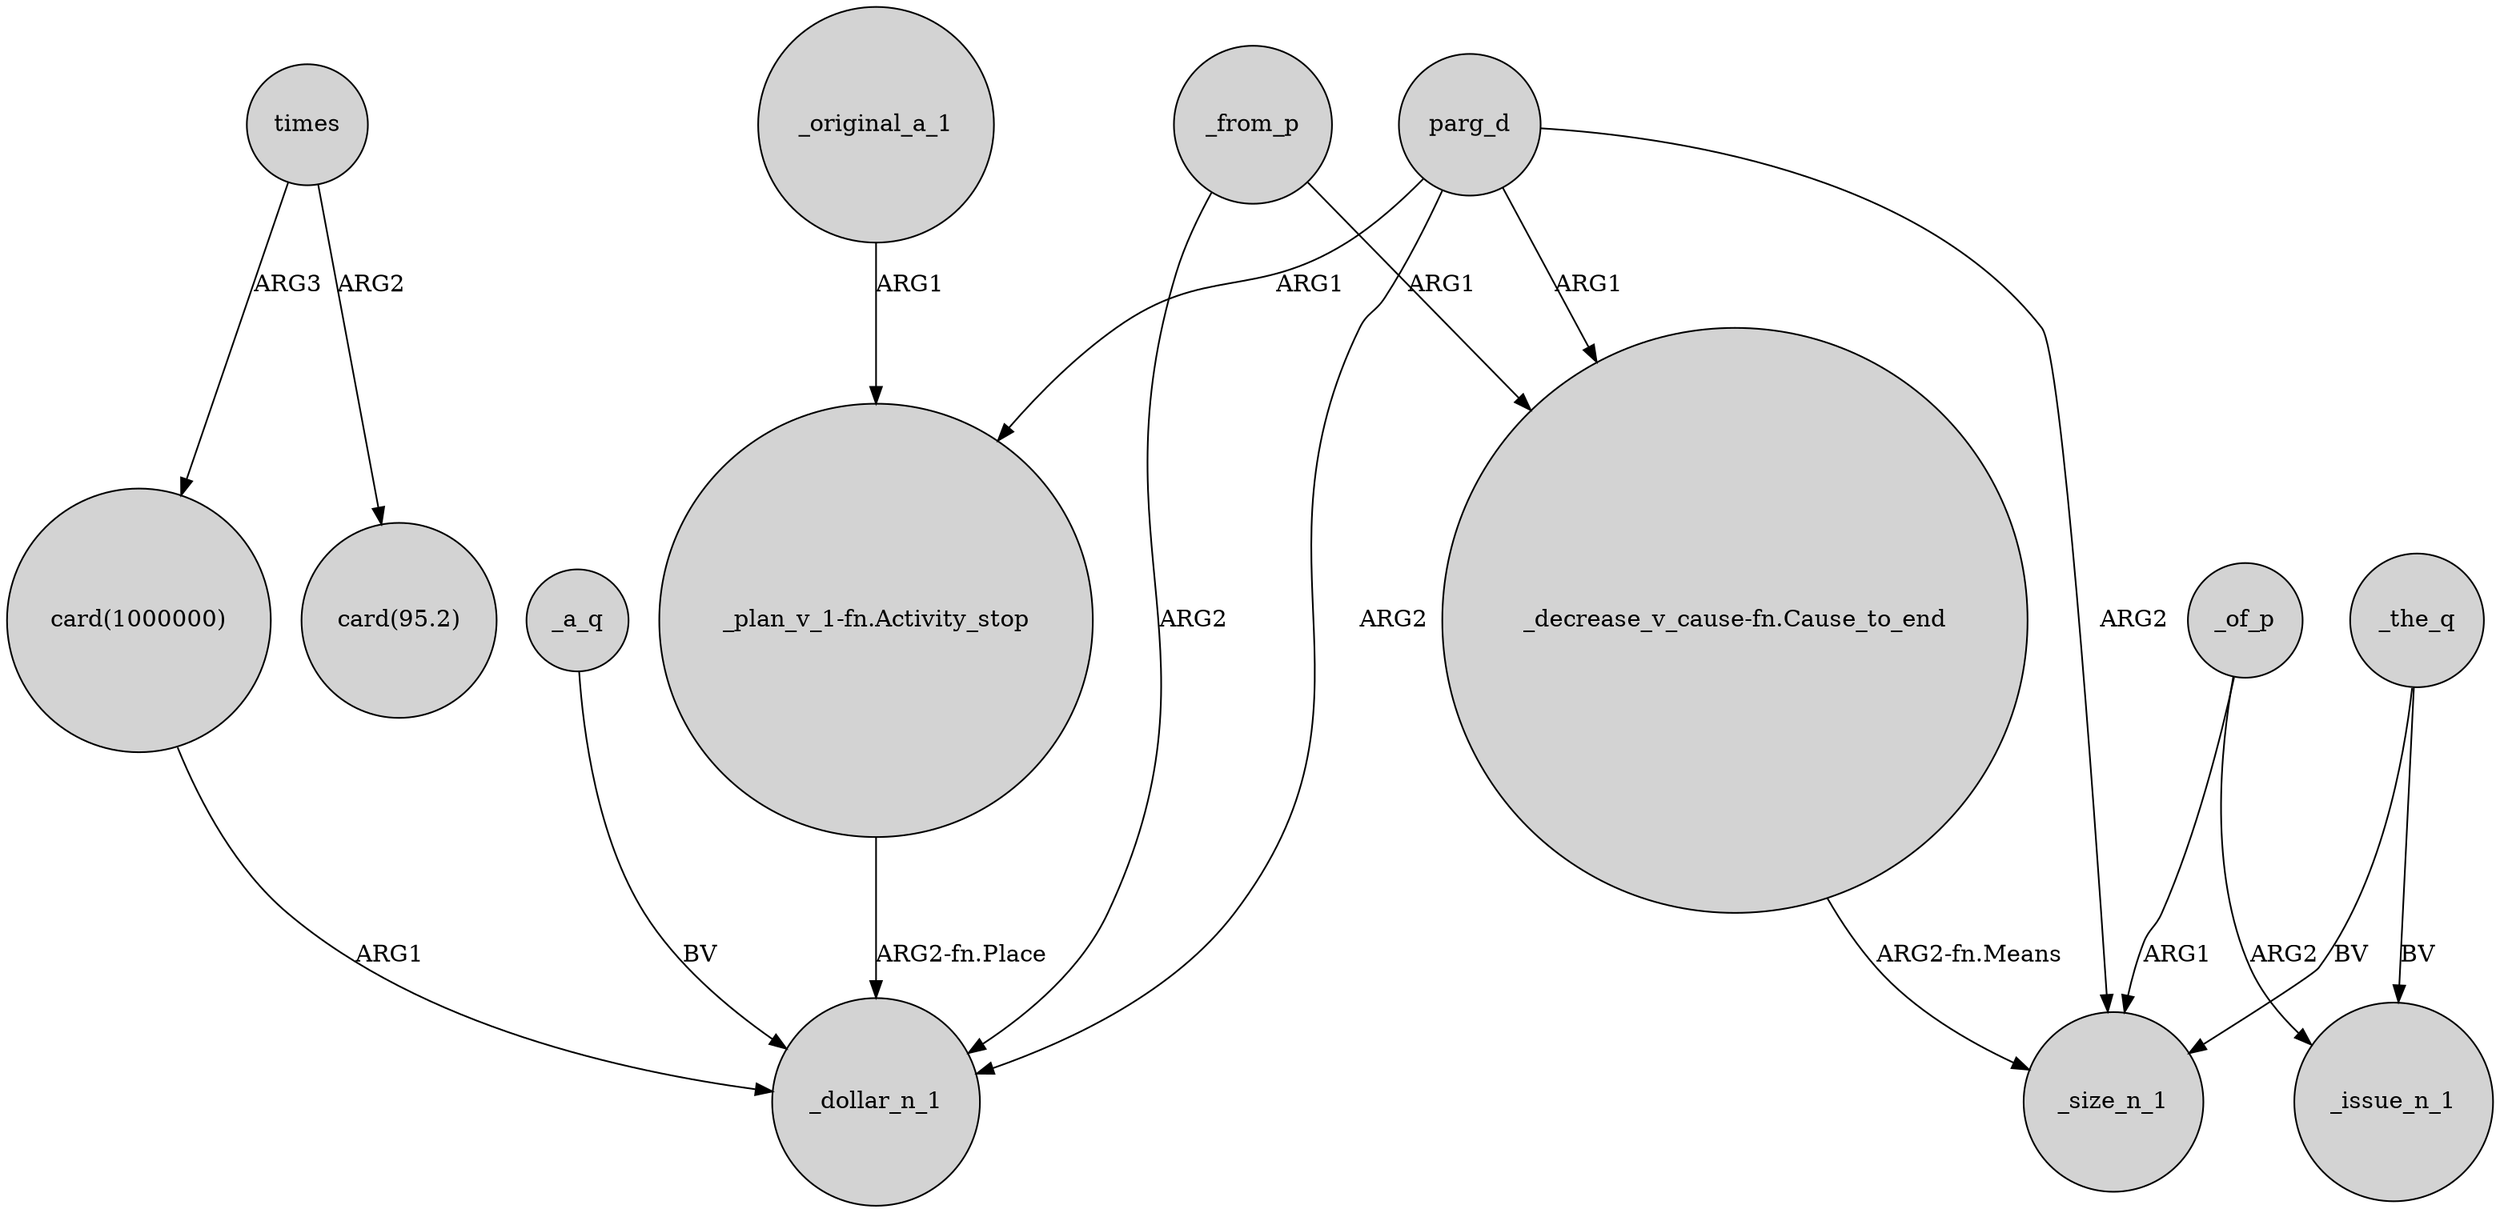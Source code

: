 digraph {
	node [shape=circle style=filled]
	times -> "card(1000000)" [label=ARG3]
	_original_a_1 -> "_plan_v_1-fn.Activity_stop" [label=ARG1]
	parg_d -> _dollar_n_1 [label=ARG2]
	times -> "card(95.2)" [label=ARG2]
	parg_d -> "_decrease_v_cause-fn.Cause_to_end" [label=ARG1]
	"_plan_v_1-fn.Activity_stop" -> _dollar_n_1 [label="ARG2-fn.Place"]
	_a_q -> _dollar_n_1 [label=BV]
	parg_d -> "_plan_v_1-fn.Activity_stop" [label=ARG1]
	"_decrease_v_cause-fn.Cause_to_end" -> _size_n_1 [label="ARG2-fn.Means"]
	_from_p -> "_decrease_v_cause-fn.Cause_to_end" [label=ARG1]
	"card(1000000)" -> _dollar_n_1 [label=ARG1]
	_the_q -> _size_n_1 [label=BV]
	_from_p -> _dollar_n_1 [label=ARG2]
	_of_p -> _issue_n_1 [label=ARG2]
	_of_p -> _size_n_1 [label=ARG1]
	parg_d -> _size_n_1 [label=ARG2]
	_the_q -> _issue_n_1 [label=BV]
}
